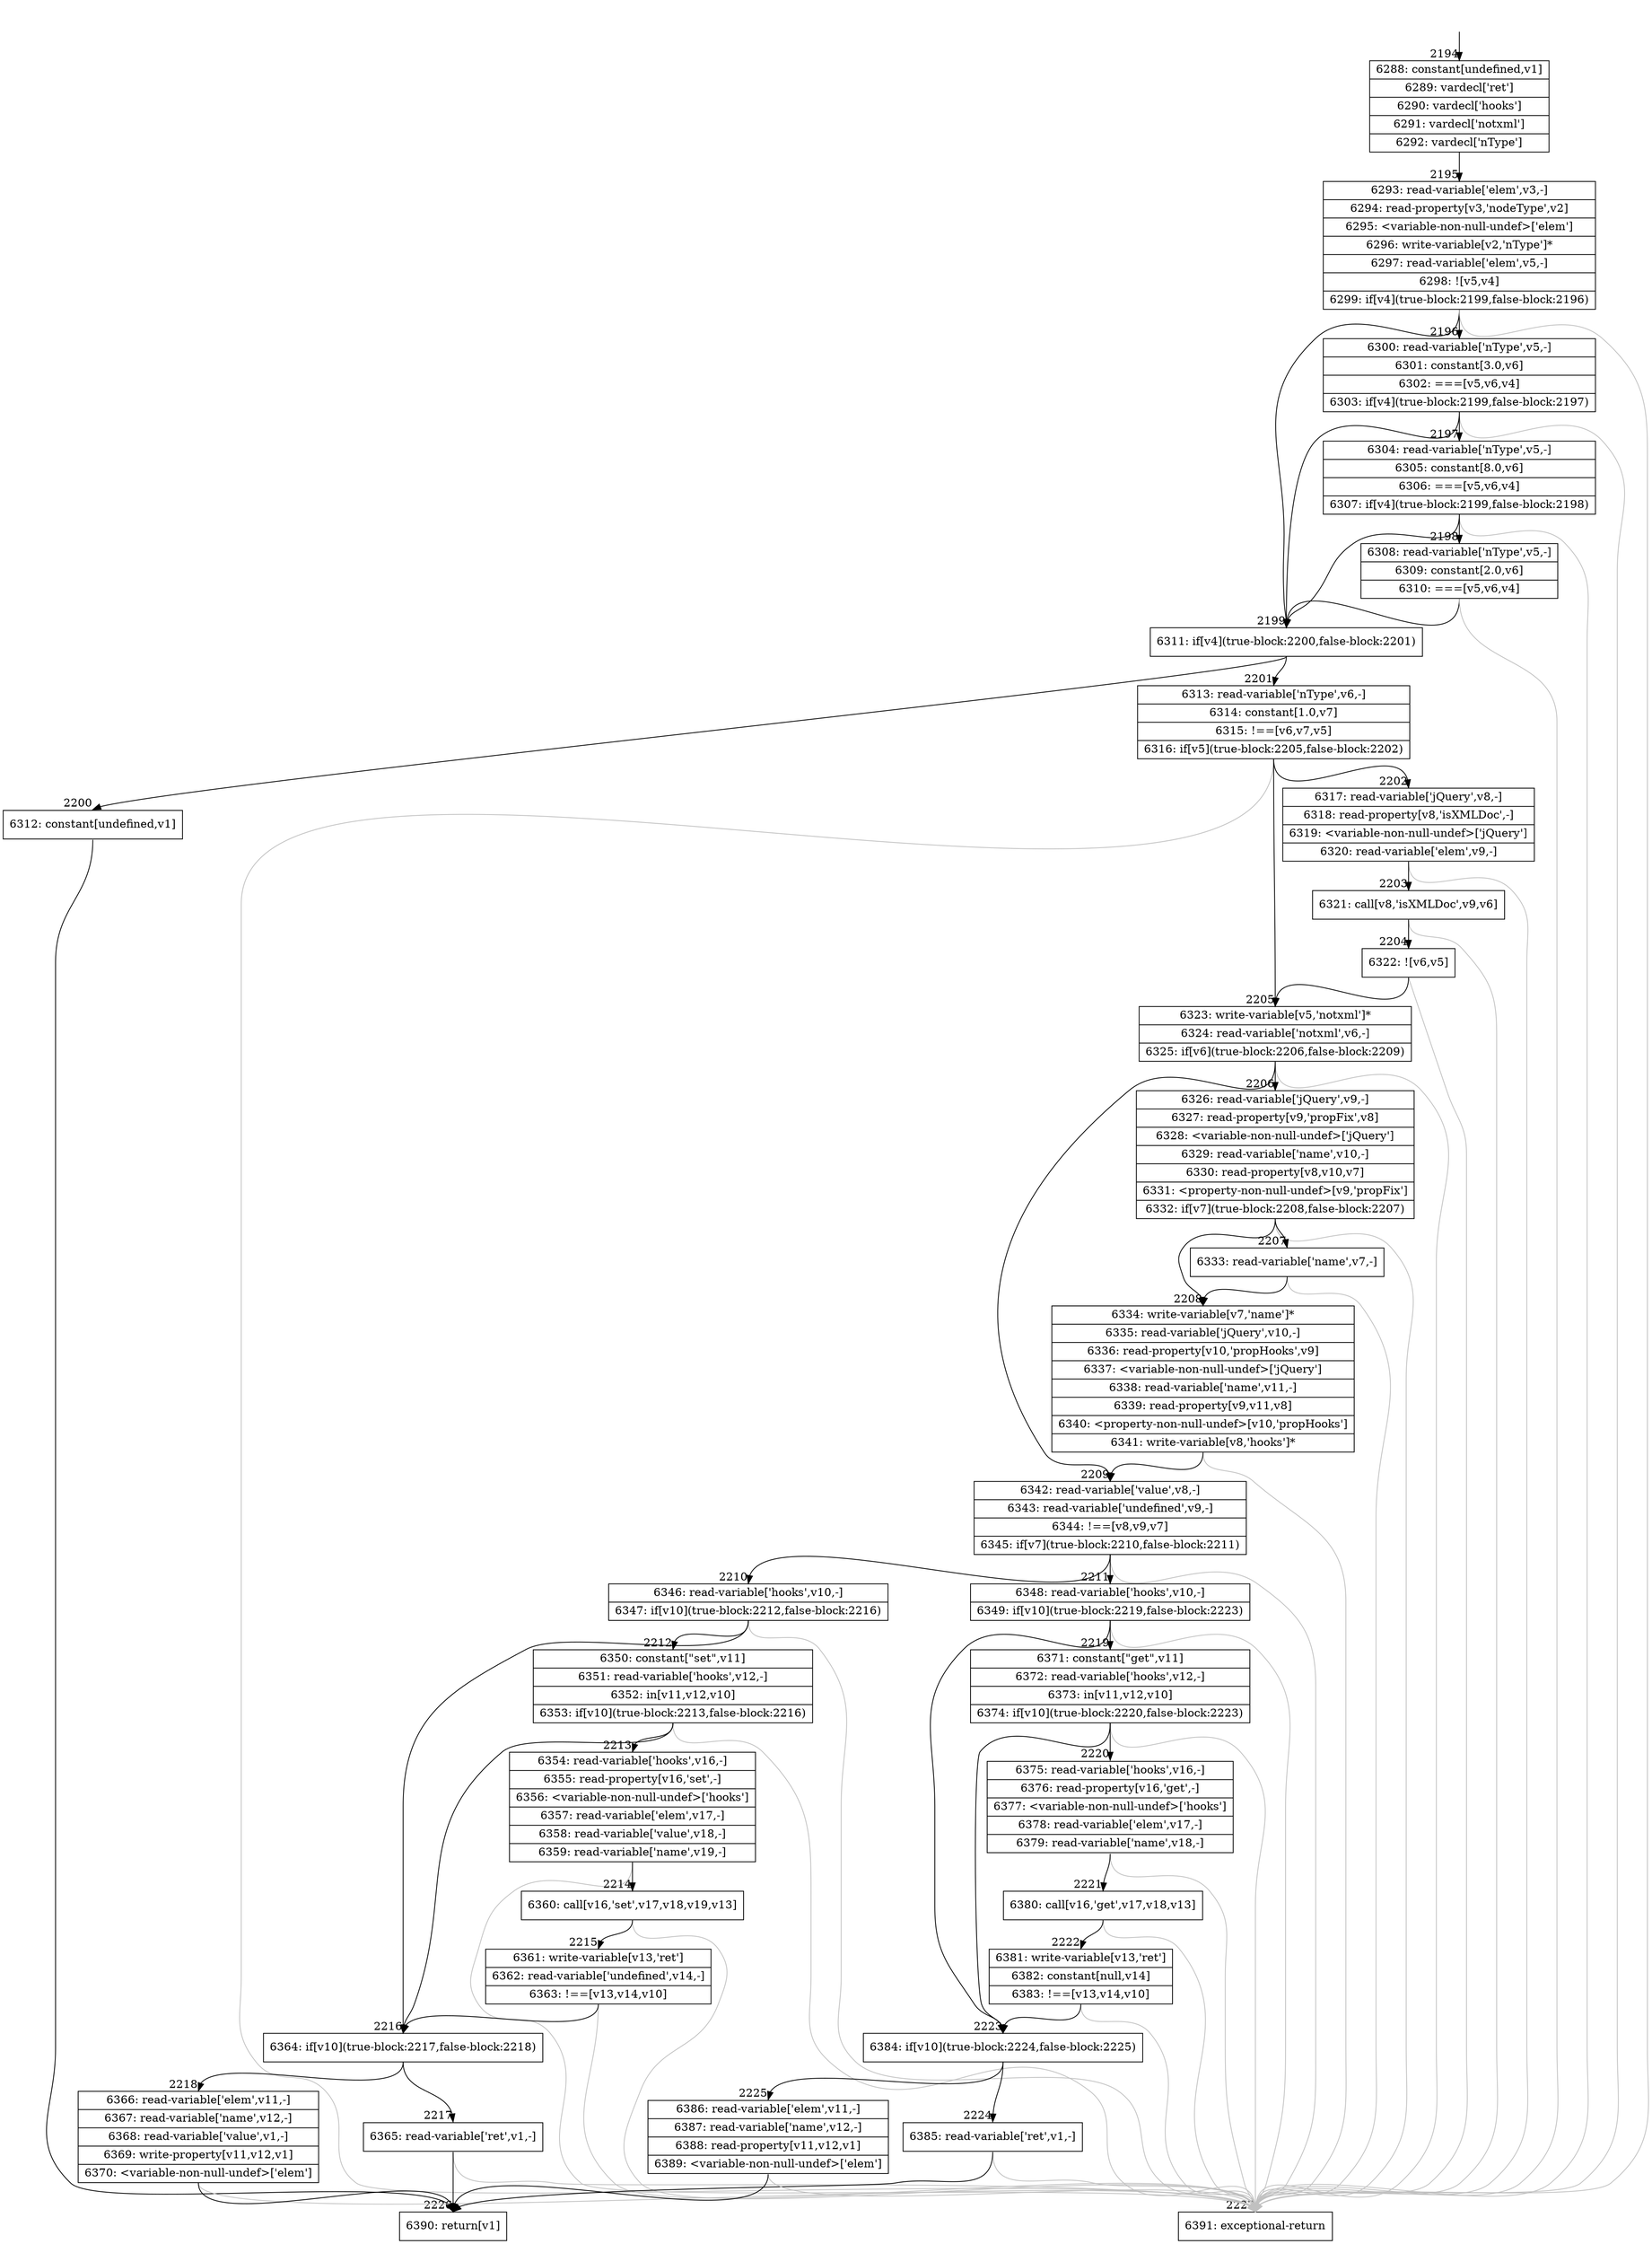 digraph {
rankdir="TD"
BB_entry148[shape=none,label=""];
BB_entry148 -> BB2194 [tailport=s, headport=n, headlabel="    2194"]
BB2194 [shape=record label="{6288: constant[undefined,v1]|6289: vardecl['ret']|6290: vardecl['hooks']|6291: vardecl['notxml']|6292: vardecl['nType']}" ] 
BB2194 -> BB2195 [tailport=s, headport=n, headlabel="      2195"]
BB2195 [shape=record label="{6293: read-variable['elem',v3,-]|6294: read-property[v3,'nodeType',v2]|6295: \<variable-non-null-undef\>['elem']|6296: write-variable[v2,'nType']*|6297: read-variable['elem',v5,-]|6298: ![v5,v4]|6299: if[v4](true-block:2199,false-block:2196)}" ] 
BB2195 -> BB2199 [tailport=s, headport=n, headlabel="      2199"]
BB2195 -> BB2196 [tailport=s, headport=n, headlabel="      2196"]
BB2195 -> BB2227 [tailport=s, headport=n, color=gray, headlabel="      2227"]
BB2196 [shape=record label="{6300: read-variable['nType',v5,-]|6301: constant[3.0,v6]|6302: ===[v5,v6,v4]|6303: if[v4](true-block:2199,false-block:2197)}" ] 
BB2196 -> BB2199 [tailport=s, headport=n]
BB2196 -> BB2197 [tailport=s, headport=n, headlabel="      2197"]
BB2196 -> BB2227 [tailport=s, headport=n, color=gray]
BB2197 [shape=record label="{6304: read-variable['nType',v5,-]|6305: constant[8.0,v6]|6306: ===[v5,v6,v4]|6307: if[v4](true-block:2199,false-block:2198)}" ] 
BB2197 -> BB2199 [tailport=s, headport=n]
BB2197 -> BB2198 [tailport=s, headport=n, headlabel="      2198"]
BB2197 -> BB2227 [tailport=s, headport=n, color=gray]
BB2198 [shape=record label="{6308: read-variable['nType',v5,-]|6309: constant[2.0,v6]|6310: ===[v5,v6,v4]}" ] 
BB2198 -> BB2199 [tailport=s, headport=n]
BB2198 -> BB2227 [tailport=s, headport=n, color=gray]
BB2199 [shape=record label="{6311: if[v4](true-block:2200,false-block:2201)}" ] 
BB2199 -> BB2200 [tailport=s, headport=n, headlabel="      2200"]
BB2199 -> BB2201 [tailport=s, headport=n, headlabel="      2201"]
BB2200 [shape=record label="{6312: constant[undefined,v1]}" ] 
BB2200 -> BB2226 [tailport=s, headport=n, headlabel="      2226"]
BB2201 [shape=record label="{6313: read-variable['nType',v6,-]|6314: constant[1.0,v7]|6315: !==[v6,v7,v5]|6316: if[v5](true-block:2205,false-block:2202)}" ] 
BB2201 -> BB2205 [tailport=s, headport=n, headlabel="      2205"]
BB2201 -> BB2202 [tailport=s, headport=n, headlabel="      2202"]
BB2201 -> BB2227 [tailport=s, headport=n, color=gray]
BB2202 [shape=record label="{6317: read-variable['jQuery',v8,-]|6318: read-property[v8,'isXMLDoc',-]|6319: \<variable-non-null-undef\>['jQuery']|6320: read-variable['elem',v9,-]}" ] 
BB2202 -> BB2203 [tailport=s, headport=n, headlabel="      2203"]
BB2202 -> BB2227 [tailport=s, headport=n, color=gray]
BB2203 [shape=record label="{6321: call[v8,'isXMLDoc',v9,v6]}" ] 
BB2203 -> BB2204 [tailport=s, headport=n, headlabel="      2204"]
BB2203 -> BB2227 [tailport=s, headport=n, color=gray]
BB2204 [shape=record label="{6322: ![v6,v5]}" ] 
BB2204 -> BB2205 [tailport=s, headport=n]
BB2204 -> BB2227 [tailport=s, headport=n, color=gray]
BB2205 [shape=record label="{6323: write-variable[v5,'notxml']*|6324: read-variable['notxml',v6,-]|6325: if[v6](true-block:2206,false-block:2209)}" ] 
BB2205 -> BB2206 [tailport=s, headport=n, headlabel="      2206"]
BB2205 -> BB2209 [tailport=s, headport=n, headlabel="      2209"]
BB2205 -> BB2227 [tailport=s, headport=n, color=gray]
BB2206 [shape=record label="{6326: read-variable['jQuery',v9,-]|6327: read-property[v9,'propFix',v8]|6328: \<variable-non-null-undef\>['jQuery']|6329: read-variable['name',v10,-]|6330: read-property[v8,v10,v7]|6331: \<property-non-null-undef\>[v9,'propFix']|6332: if[v7](true-block:2208,false-block:2207)}" ] 
BB2206 -> BB2208 [tailport=s, headport=n, headlabel="      2208"]
BB2206 -> BB2207 [tailport=s, headport=n, headlabel="      2207"]
BB2206 -> BB2227 [tailport=s, headport=n, color=gray]
BB2207 [shape=record label="{6333: read-variable['name',v7,-]}" ] 
BB2207 -> BB2208 [tailport=s, headport=n]
BB2207 -> BB2227 [tailport=s, headport=n, color=gray]
BB2208 [shape=record label="{6334: write-variable[v7,'name']*|6335: read-variable['jQuery',v10,-]|6336: read-property[v10,'propHooks',v9]|6337: \<variable-non-null-undef\>['jQuery']|6338: read-variable['name',v11,-]|6339: read-property[v9,v11,v8]|6340: \<property-non-null-undef\>[v10,'propHooks']|6341: write-variable[v8,'hooks']*}" ] 
BB2208 -> BB2209 [tailport=s, headport=n]
BB2208 -> BB2227 [tailport=s, headport=n, color=gray]
BB2209 [shape=record label="{6342: read-variable['value',v8,-]|6343: read-variable['undefined',v9,-]|6344: !==[v8,v9,v7]|6345: if[v7](true-block:2210,false-block:2211)}" ] 
BB2209 -> BB2210 [tailport=s, headport=n, headlabel="      2210"]
BB2209 -> BB2211 [tailport=s, headport=n, headlabel="      2211"]
BB2209 -> BB2227 [tailport=s, headport=n, color=gray]
BB2210 [shape=record label="{6346: read-variable['hooks',v10,-]|6347: if[v10](true-block:2212,false-block:2216)}" ] 
BB2210 -> BB2216 [tailport=s, headport=n, headlabel="      2216"]
BB2210 -> BB2212 [tailport=s, headport=n, headlabel="      2212"]
BB2210 -> BB2227 [tailport=s, headport=n, color=gray]
BB2211 [shape=record label="{6348: read-variable['hooks',v10,-]|6349: if[v10](true-block:2219,false-block:2223)}" ] 
BB2211 -> BB2223 [tailport=s, headport=n, headlabel="      2223"]
BB2211 -> BB2219 [tailport=s, headport=n, headlabel="      2219"]
BB2211 -> BB2227 [tailport=s, headport=n, color=gray]
BB2212 [shape=record label="{6350: constant[\"set\",v11]|6351: read-variable['hooks',v12,-]|6352: in[v11,v12,v10]|6353: if[v10](true-block:2213,false-block:2216)}" ] 
BB2212 -> BB2216 [tailport=s, headport=n]
BB2212 -> BB2213 [tailport=s, headport=n, headlabel="      2213"]
BB2212 -> BB2227 [tailport=s, headport=n, color=gray]
BB2213 [shape=record label="{6354: read-variable['hooks',v16,-]|6355: read-property[v16,'set',-]|6356: \<variable-non-null-undef\>['hooks']|6357: read-variable['elem',v17,-]|6358: read-variable['value',v18,-]|6359: read-variable['name',v19,-]}" ] 
BB2213 -> BB2214 [tailport=s, headport=n, headlabel="      2214"]
BB2213 -> BB2227 [tailport=s, headport=n, color=gray]
BB2214 [shape=record label="{6360: call[v16,'set',v17,v18,v19,v13]}" ] 
BB2214 -> BB2215 [tailport=s, headport=n, headlabel="      2215"]
BB2214 -> BB2227 [tailport=s, headport=n, color=gray]
BB2215 [shape=record label="{6361: write-variable[v13,'ret']|6362: read-variable['undefined',v14,-]|6363: !==[v13,v14,v10]}" ] 
BB2215 -> BB2216 [tailport=s, headport=n]
BB2215 -> BB2227 [tailport=s, headport=n, color=gray]
BB2216 [shape=record label="{6364: if[v10](true-block:2217,false-block:2218)}" ] 
BB2216 -> BB2217 [tailport=s, headport=n, headlabel="      2217"]
BB2216 -> BB2218 [tailport=s, headport=n, headlabel="      2218"]
BB2217 [shape=record label="{6365: read-variable['ret',v1,-]}" ] 
BB2217 -> BB2226 [tailport=s, headport=n]
BB2217 -> BB2227 [tailport=s, headport=n, color=gray]
BB2218 [shape=record label="{6366: read-variable['elem',v11,-]|6367: read-variable['name',v12,-]|6368: read-variable['value',v1,-]|6369: write-property[v11,v12,v1]|6370: \<variable-non-null-undef\>['elem']}" ] 
BB2218 -> BB2226 [tailport=s, headport=n]
BB2218 -> BB2227 [tailport=s, headport=n, color=gray]
BB2219 [shape=record label="{6371: constant[\"get\",v11]|6372: read-variable['hooks',v12,-]|6373: in[v11,v12,v10]|6374: if[v10](true-block:2220,false-block:2223)}" ] 
BB2219 -> BB2223 [tailport=s, headport=n]
BB2219 -> BB2220 [tailport=s, headport=n, headlabel="      2220"]
BB2219 -> BB2227 [tailport=s, headport=n, color=gray]
BB2220 [shape=record label="{6375: read-variable['hooks',v16,-]|6376: read-property[v16,'get',-]|6377: \<variable-non-null-undef\>['hooks']|6378: read-variable['elem',v17,-]|6379: read-variable['name',v18,-]}" ] 
BB2220 -> BB2221 [tailport=s, headport=n, headlabel="      2221"]
BB2220 -> BB2227 [tailport=s, headport=n, color=gray]
BB2221 [shape=record label="{6380: call[v16,'get',v17,v18,v13]}" ] 
BB2221 -> BB2222 [tailport=s, headport=n, headlabel="      2222"]
BB2221 -> BB2227 [tailport=s, headport=n, color=gray]
BB2222 [shape=record label="{6381: write-variable[v13,'ret']|6382: constant[null,v14]|6383: !==[v13,v14,v10]}" ] 
BB2222 -> BB2223 [tailport=s, headport=n]
BB2222 -> BB2227 [tailport=s, headport=n, color=gray]
BB2223 [shape=record label="{6384: if[v10](true-block:2224,false-block:2225)}" ] 
BB2223 -> BB2224 [tailport=s, headport=n, headlabel="      2224"]
BB2223 -> BB2225 [tailport=s, headport=n, headlabel="      2225"]
BB2224 [shape=record label="{6385: read-variable['ret',v1,-]}" ] 
BB2224 -> BB2226 [tailport=s, headport=n]
BB2224 -> BB2227 [tailport=s, headport=n, color=gray]
BB2225 [shape=record label="{6386: read-variable['elem',v11,-]|6387: read-variable['name',v12,-]|6388: read-property[v11,v12,v1]|6389: \<variable-non-null-undef\>['elem']}" ] 
BB2225 -> BB2226 [tailport=s, headport=n]
BB2225 -> BB2227 [tailport=s, headport=n, color=gray]
BB2226 [shape=record label="{6390: return[v1]}" ] 
BB2227 [shape=record label="{6391: exceptional-return}" ] 
}
